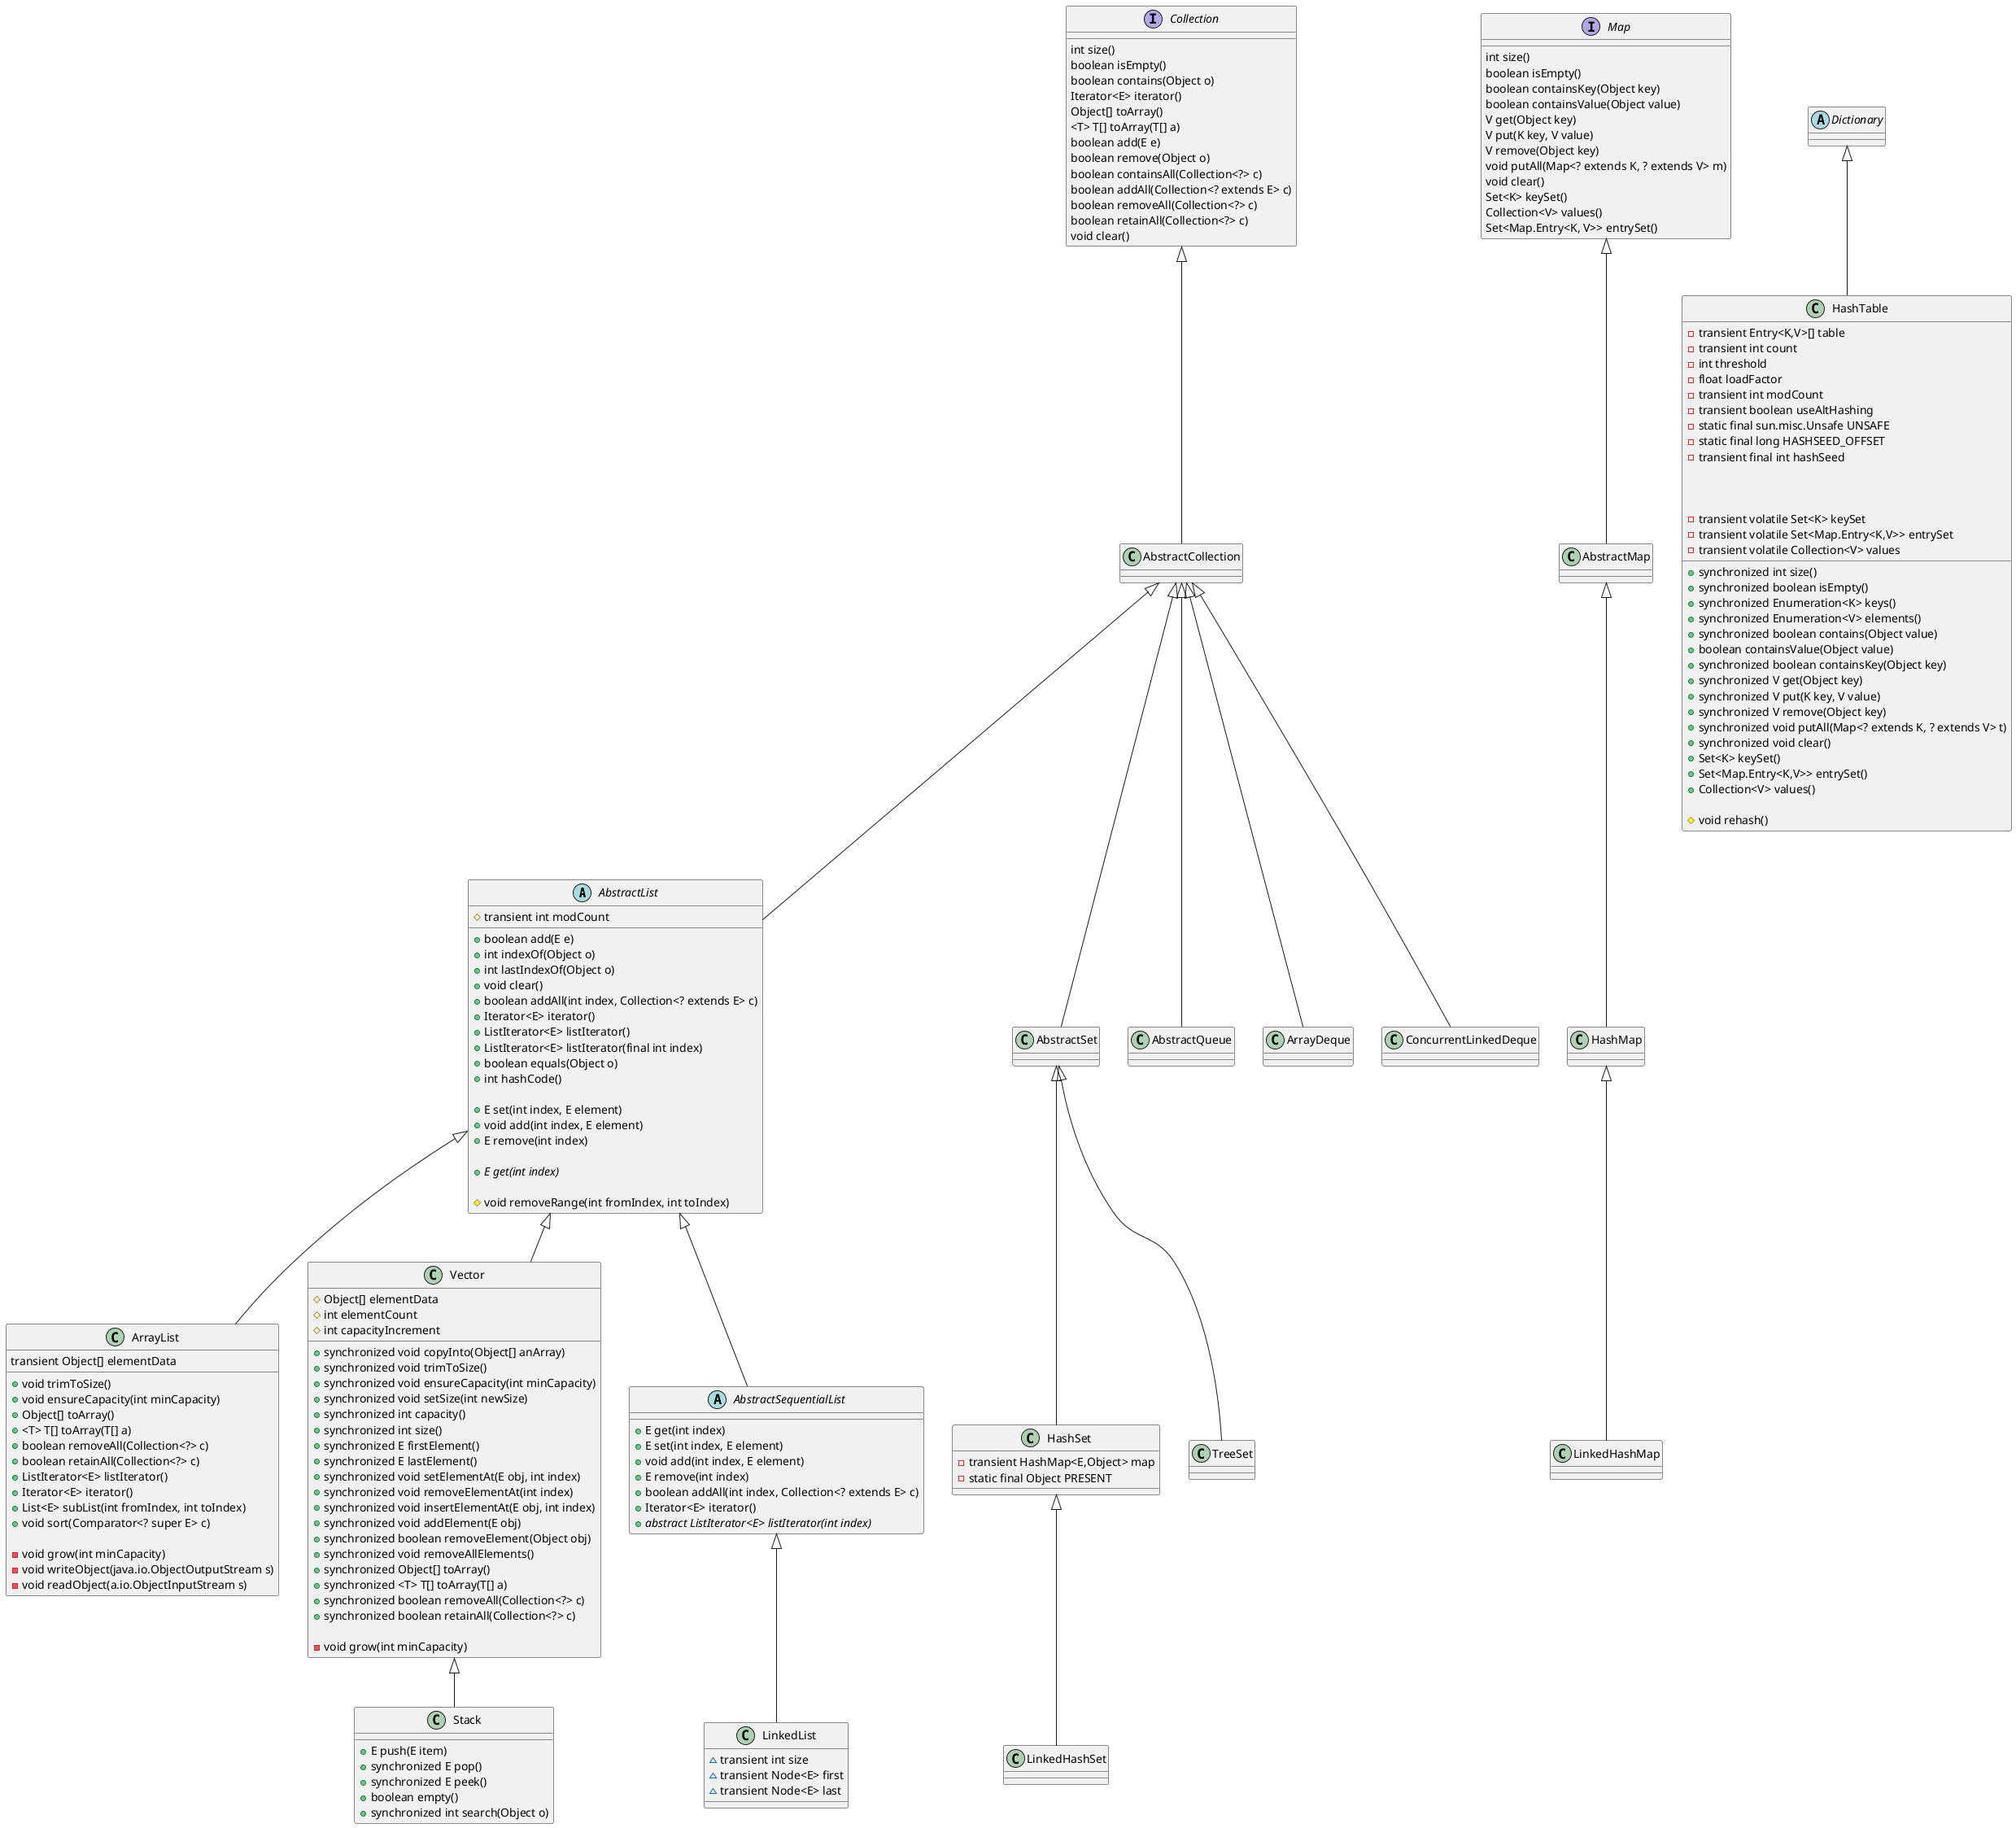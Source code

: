 @startuml


abstract class AbstractList {
    #transient int modCount

    +boolean add(E e)
    +int indexOf(Object o)
    +int lastIndexOf(Object o)
    +void clear()
    +boolean addAll(int index, Collection<? extends E> c)
    +Iterator<E> iterator()
    +ListIterator<E> listIterator()
    +ListIterator<E> listIterator(final int index)
    +boolean equals(Object o)
    +int hashCode()
    
    +E set(int index, E element)
    +void add(int index, E element)
    +E remove(int index)

    {abstract} +E get(int index)
    
    #void removeRange(int fromIndex, int toIndex)

}

class ArrayList {
    transient Object[] elementData

    +void trimToSize()
    +void ensureCapacity(int minCapacity)
    +Object[] toArray()
    +<T> T[] toArray(T[] a)
    +boolean removeAll(Collection<?> c)
    +boolean retainAll(Collection<?> c)
    +ListIterator<E> listIterator()
    +Iterator<E> iterator()
    +List<E> subList(int fromIndex, int toIndex)
    +void sort(Comparator<? super E> c)

    -void grow(int minCapacity)
    -void writeObject(java.io.ObjectOutputStream s)
    -void readObject(a.io.ObjectInputStream s)
}

class Vector {
    #Object[] elementData
    #int elementCount
    #int capacityIncrement

    +synchronized void copyInto(Object[] anArray)
    +synchronized void trimToSize()
    +synchronized void ensureCapacity(int minCapacity)
    +synchronized void setSize(int newSize)
    +synchronized int capacity()
    +synchronized int size()
    +synchronized E firstElement()
    +synchronized E lastElement()
    +synchronized void setElementAt(E obj, int index)
    +synchronized void removeElementAt(int index)
    +synchronized void insertElementAt(E obj, int index)
    +synchronized void addElement(E obj)
    +synchronized boolean removeElement(Object obj)
    +synchronized void removeAllElements()
    +synchronized Object[] toArray()
    +synchronized <T> T[] toArray(T[] a)
    +synchronized boolean removeAll(Collection<?> c)
    +synchronized boolean retainAll(Collection<?> c)

    -void grow(int minCapacity)
}

class Stack {
    +E push(E item)
    +synchronized E pop()
    +synchronized E peek()
    +boolean empty()
    +synchronized int search(Object o)
}

abstract class AbstractSequentialList {
    +E get(int index)
    +E set(int index, E element)
    +void add(int index, E element)
    +E remove(int index)
    +boolean addAll(int index, Collection<? extends E> c)
    +Iterator<E> iterator()
    {abstract} +abstract ListIterator<E> listIterator(int index)
}

class LinkedList {
    ~transient int size
    ~transient Node<E> first
    ~transient Node<E> last
}


interface Collection {
    int size()
    boolean isEmpty()
    boolean contains(Object o)
    Iterator<E> iterator()
    Object[] toArray()
    <T> T[] toArray(T[] a)
    boolean add(E e)
    boolean remove(Object o)
    boolean containsAll(Collection<?> c)
    boolean addAll(Collection<? extends E> c)
    boolean removeAll(Collection<?> c)
    boolean retainAll(Collection<?> c)
    void clear()
}

class HashSet {
    -transient HashMap<E,Object> map
    -static final Object PRESENT
}

class LinkedHashSet {

}

interface Map {
    int size()
    boolean isEmpty()
    boolean containsKey(Object key)
    boolean containsValue(Object value)
    V get(Object key)
    V put(K key, V value)
    V remove(Object key)
    void putAll(Map<? extends K, ? extends V> m)
    void clear()
    Set<K> keySet()
    Collection<V> values()
    Set<Map.Entry<K, V>> entrySet()
}

abstract class Dictionary

class HashTable {
    -transient Entry<K,V>[] table
    -transient int count
    -int threshold
    -float loadFactor
    -transient int modCount
    -transient boolean useAltHashing
    -static final sun.misc.Unsafe UNSAFE
    -static final long HASHSEED_OFFSET
    -transient final int hashSeed

    +synchronized int size()
    +synchronized boolean isEmpty()
    +synchronized Enumeration<K> keys()
    +synchronized Enumeration<V> elements()
    +synchronized boolean contains(Object value)
    +boolean containsValue(Object value)
    +synchronized boolean containsKey(Object key)
    +synchronized V get(Object key)
    +synchronized V put(K key, V value)
    +synchronized V remove(Object key)
    +synchronized void putAll(Map<? extends K, ? extends V> t)
    +synchronized void clear()
    +Set<K> keySet()
    +Set<Map.Entry<K,V>> entrySet()
    +Collection<V> values()

    #void rehash()

    -transient volatile Set<K> keySet
    -transient volatile Set<Map.Entry<K,V>> entrySet
    -transient volatile Collection<V> values
}


Collection <|-- AbstractCollection
  AbstractCollection <|-- AbstractList
    AbstractList <|-- ArrayList
    AbstractList <|-- Vector
      Vector <|-- Stack
    AbstractList <|-- AbstractSequentialList
      AbstractSequentialList <|-- LinkedList

  AbstractCollection <|-- AbstractSet
    AbstractSet <|-- HashSet
      HashSet <|-- LinkedHashSet
    AbstractSet <|-- TreeSet

  AbstractCollection <|-- AbstractQueue

  AbstractCollection <|-- ArrayDeque

  AbstractCollection <|-- ConcurrentLinkedDeque


Map <|-- AbstractMap
  AbstractMap <|-- HashMap
    HashMap <|-- LinkedHashMap

Dictionary <|-- HashTable

@enduml